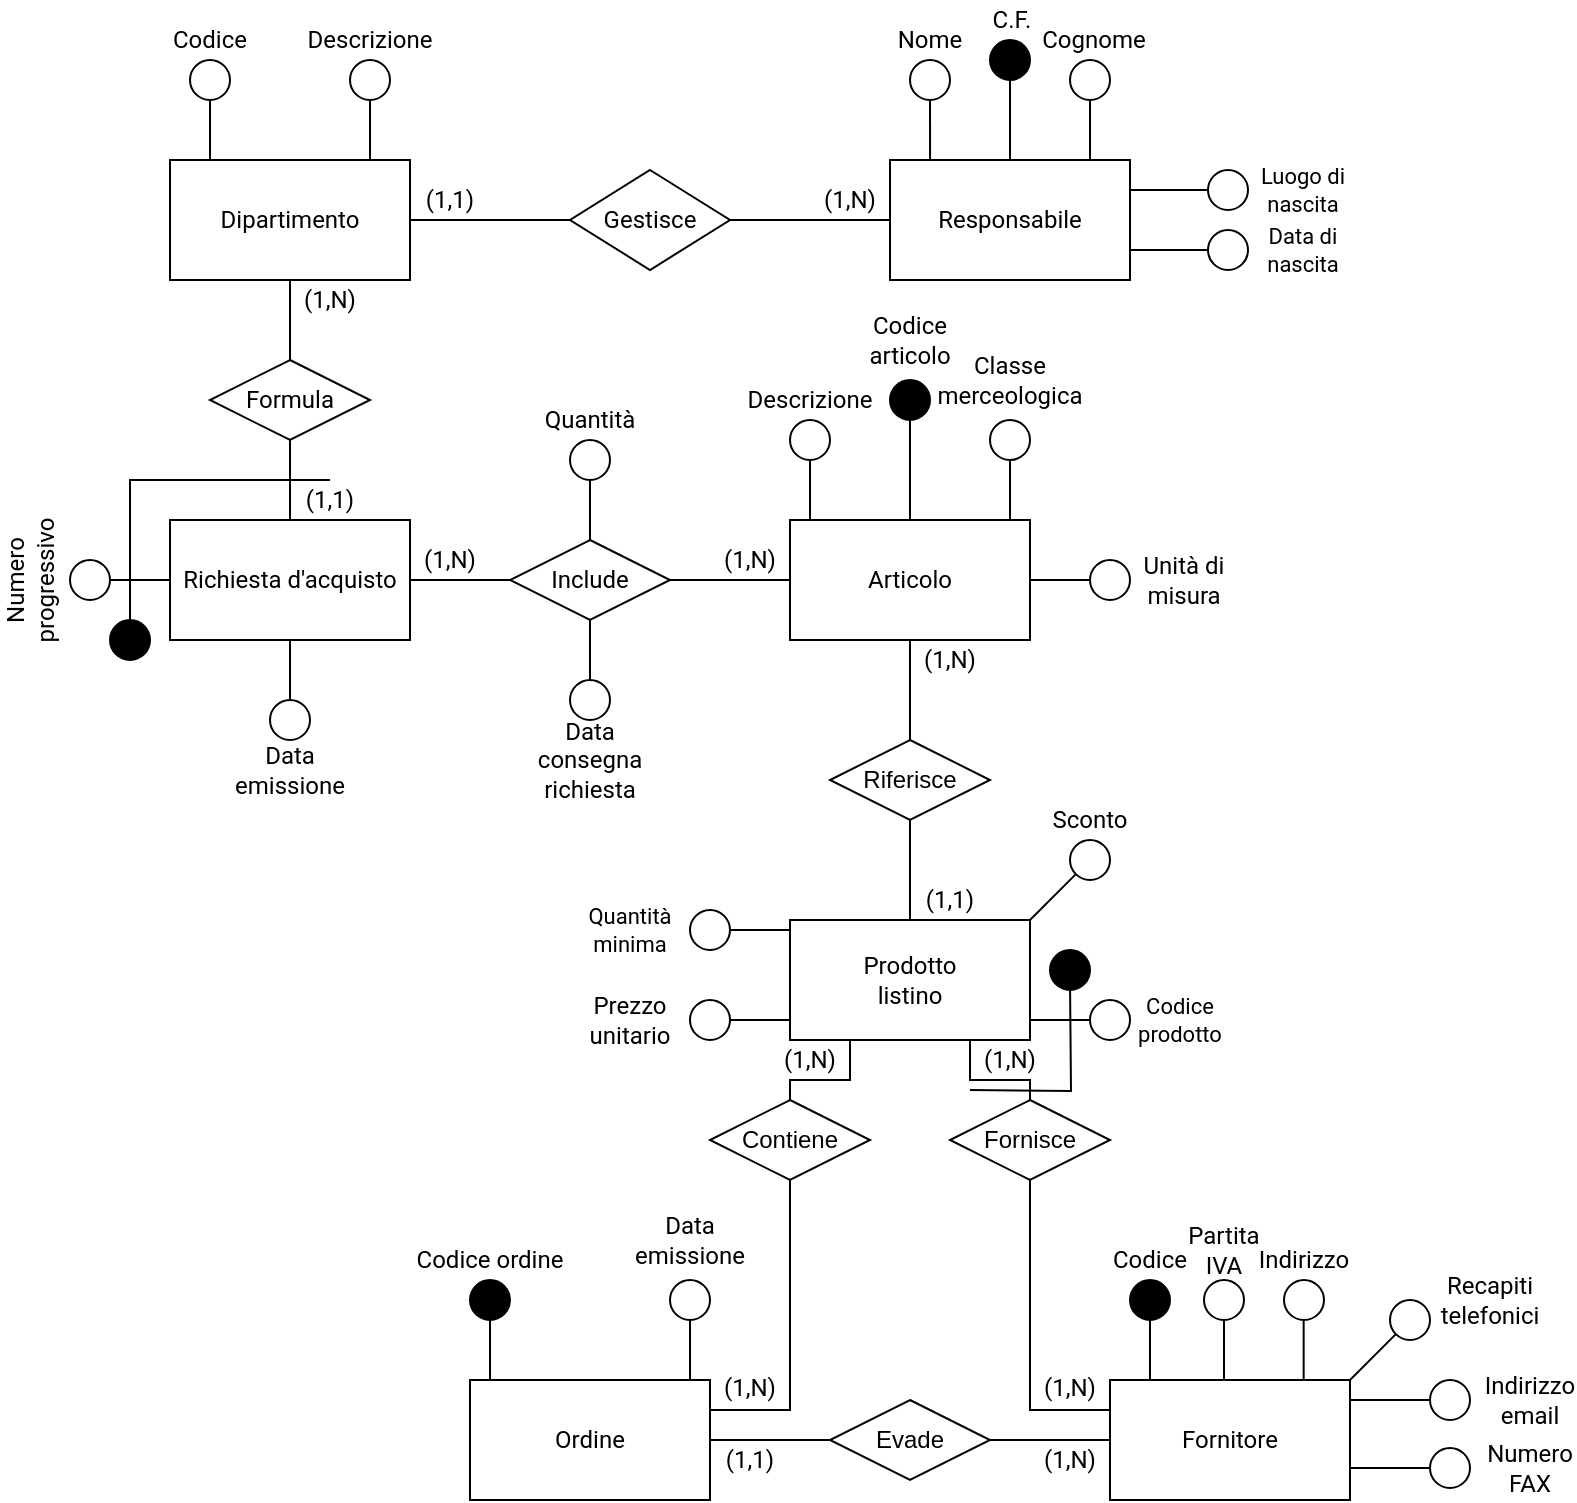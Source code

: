 <mxfile version="14.5.4" type="github">
  <diagram id="SgajTCS_TB5HfmCs7Fzj" name="Page-1">
    <mxGraphModel dx="1185" dy="688" grid="1" gridSize="10" guides="1" tooltips="1" connect="1" arrows="1" fold="1" page="1" pageScale="1" pageWidth="827" pageHeight="1169" math="0" shadow="0">
      <root>
        <mxCell id="0" />
        <mxCell id="1" parent="0" />
        <mxCell id="WNvgnv75Yjdc2z-mZm8R-49" value="" style="group;fontFamily=Roboto;fontSource=https%3A%2F%2Ffonts.googleapis.com%2Fcss%3Ffamily%3DRoboto;" parent="1" connectable="0" vertex="1">
          <mxGeometry x="240" y="620" width="120" height="140" as="geometry" />
        </mxCell>
        <mxCell id="WNvgnv75Yjdc2z-mZm8R-8" value="Ordine" style="rounded=0;whiteSpace=wrap;html=1;fontFamily=Roboto;fontSource=https%3A%2F%2Ffonts.googleapis.com%2Fcss%3Ffamily%3DRoboto;" parent="WNvgnv75Yjdc2z-mZm8R-49" vertex="1">
          <mxGeometry y="80" width="120" height="60" as="geometry" />
        </mxCell>
        <mxCell id="WNvgnv75Yjdc2z-mZm8R-26" value="" style="group;fontFamily=Roboto;fontSource=https%3A%2F%2Ffonts.googleapis.com%2Fcss%3Ffamily%3DRoboto;" parent="WNvgnv75Yjdc2z-mZm8R-49" connectable="0" vertex="1">
          <mxGeometry x="90" width="40" height="80" as="geometry" />
        </mxCell>
        <mxCell id="0HRdDKmyG6_fZgm3HTcE-7" value="" style="ellipse;whiteSpace=wrap;html=1;aspect=fixed;fontFamily=Roboto;fontSource=https%3A%2F%2Ffonts.googleapis.com%2Fcss%3Ffamily%3DRoboto;" parent="WNvgnv75Yjdc2z-mZm8R-26" vertex="1">
          <mxGeometry x="10" y="30" width="20" height="20" as="geometry" />
        </mxCell>
        <mxCell id="0HRdDKmyG6_fZgm3HTcE-8" value="" style="endArrow=none;html=1;entryX=0.5;entryY=1;entryDx=0;entryDy=0;fontFamily=Roboto;fontSource=https%3A%2F%2Ffonts.googleapis.com%2Fcss%3Ffamily%3DRoboto;" parent="WNvgnv75Yjdc2z-mZm8R-26" target="0HRdDKmyG6_fZgm3HTcE-7" edge="1">
          <mxGeometry y="10" width="50" height="50" as="geometry">
            <mxPoint x="20" y="80" as="sourcePoint" />
            <mxPoint x="440" y="10" as="targetPoint" />
          </mxGeometry>
        </mxCell>
        <mxCell id="0HRdDKmyG6_fZgm3HTcE-9" value="&lt;div&gt;Data emissione&lt;/div&gt;" style="text;html=1;strokeColor=none;fillColor=none;align=center;verticalAlign=middle;whiteSpace=wrap;rounded=0;fontFamily=Roboto;fontSource=https%3A%2F%2Ffonts.googleapis.com%2Fcss%3Ffamily%3DRoboto;" parent="WNvgnv75Yjdc2z-mZm8R-26" vertex="1">
          <mxGeometry width="40" height="20" as="geometry" />
        </mxCell>
        <mxCell id="WNvgnv75Yjdc2z-mZm8R-27" value="" style="group;fontFamily=Roboto;fontSource=https%3A%2F%2Ffonts.googleapis.com%2Fcss%3Ffamily%3DRoboto;" parent="WNvgnv75Yjdc2z-mZm8R-49" connectable="0" vertex="1">
          <mxGeometry x="-10" y="10" width="40" height="70" as="geometry" />
        </mxCell>
        <mxCell id="WNvgnv75Yjdc2z-mZm8R-28" value="" style="endArrow=none;html=1;fontFamily=Roboto;fontSource=https%3A%2F%2Ffonts.googleapis.com%2Fcss%3Ffamily%3DRoboto;" parent="WNvgnv75Yjdc2z-mZm8R-27" edge="1">
          <mxGeometry width="50" height="50" relative="1" as="geometry">
            <mxPoint x="20" y="70" as="sourcePoint" />
            <mxPoint x="20" y="40" as="targetPoint" />
          </mxGeometry>
        </mxCell>
        <mxCell id="WNvgnv75Yjdc2z-mZm8R-29" value="" style="ellipse;fontFamily=Roboto;fontSource=https%3A%2F%2Ffonts.googleapis.com%2Fcss%3Ffamily%3DRoboto;fillColor=#000000;" parent="WNvgnv75Yjdc2z-mZm8R-27" vertex="1">
          <mxGeometry x="10" y="20" width="20" height="20" as="geometry" />
        </mxCell>
        <mxCell id="WNvgnv75Yjdc2z-mZm8R-30" value="Codice ordine" style="text;html=1;strokeColor=none;fillColor=none;align=center;verticalAlign=middle;whiteSpace=wrap;rounded=0;fontFamily=Roboto;fontSource=https%3A%2F%2Ffonts.googleapis.com%2Fcss%3Ffamily%3DRoboto;" parent="WNvgnv75Yjdc2z-mZm8R-27" vertex="1">
          <mxGeometry x="-20" width="80" height="20" as="geometry" />
        </mxCell>
        <mxCell id="rO08BDKu-81Ofjsckch7-46" value="" style="group;fontFamily=Roboto;fontSource=https%3A%2F%2Ffonts.googleapis.com%2Fcss%3Ffamily%3DRoboto;" parent="1" connectable="0" vertex="1">
          <mxGeometry x="560" y="630" width="230" height="130" as="geometry" />
        </mxCell>
        <mxCell id="WNvgnv75Yjdc2z-mZm8R-7" value="&lt;div&gt;Fornitore&lt;/div&gt;" style="rounded=0;whiteSpace=wrap;html=1;fontFamily=Roboto;fontSource=https%3A%2F%2Ffonts.googleapis.com%2Fcss%3Ffamily%3DRoboto;" parent="rO08BDKu-81Ofjsckch7-46" vertex="1">
          <mxGeometry y="70" width="120" height="60" as="geometry" />
        </mxCell>
        <mxCell id="rO08BDKu-81Ofjsckch7-3" value="" style="group;fontFamily=Roboto;fontSource=https%3A%2F%2Ffonts.googleapis.com%2Fcss%3Ffamily%3DRoboto;" parent="rO08BDKu-81Ofjsckch7-46" connectable="0" vertex="1">
          <mxGeometry width="40" height="70" as="geometry" />
        </mxCell>
        <mxCell id="rO08BDKu-81Ofjsckch7-4" value="" style="endArrow=none;html=1;fontFamily=Roboto;fontSource=https%3A%2F%2Ffonts.googleapis.com%2Fcss%3Ffamily%3DRoboto;" parent="rO08BDKu-81Ofjsckch7-3" edge="1">
          <mxGeometry width="50" height="50" relative="1" as="geometry">
            <mxPoint x="20" y="70" as="sourcePoint" />
            <mxPoint x="20" y="40" as="targetPoint" />
          </mxGeometry>
        </mxCell>
        <mxCell id="rO08BDKu-81Ofjsckch7-5" value="" style="ellipse;fontFamily=Roboto;fontSource=https%3A%2F%2Ffonts.googleapis.com%2Fcss%3Ffamily%3DRoboto;fillColor=#000000;" parent="rO08BDKu-81Ofjsckch7-3" vertex="1">
          <mxGeometry x="10" y="20" width="20" height="20" as="geometry" />
        </mxCell>
        <mxCell id="rO08BDKu-81Ofjsckch7-6" value="Codice" style="text;html=1;strokeColor=none;fillColor=none;align=center;verticalAlign=middle;whiteSpace=wrap;rounded=0;fontFamily=Roboto;fontSource=https%3A%2F%2Ffonts.googleapis.com%2Fcss%3Ffamily%3DRoboto;" parent="rO08BDKu-81Ofjsckch7-3" vertex="1">
          <mxGeometry width="40" height="20" as="geometry" />
        </mxCell>
        <mxCell id="rO08BDKu-81Ofjsckch7-7" value="" style="group;fontFamily=Roboto;fontSource=https%3A%2F%2Ffonts.googleapis.com%2Fcss%3Ffamily%3DRoboto;" parent="rO08BDKu-81Ofjsckch7-46" connectable="0" vertex="1">
          <mxGeometry x="37" width="40" height="70" as="geometry" />
        </mxCell>
        <mxCell id="rO08BDKu-81Ofjsckch7-10" value="Partita IVA" style="text;html=1;strokeColor=none;fillColor=none;align=center;verticalAlign=middle;whiteSpace=wrap;rounded=0;fontFamily=Roboto;fontSource=https%3A%2F%2Ffonts.googleapis.com%2Fcss%3Ffamily%3DRoboto;" parent="rO08BDKu-81Ofjsckch7-7" vertex="1">
          <mxGeometry y="-10" width="40" height="30" as="geometry" />
        </mxCell>
        <mxCell id="rO08BDKu-81Ofjsckch7-15" value="" style="ellipse;whiteSpace=wrap;html=1;aspect=fixed;fontFamily=Roboto;fontSource=https%3A%2F%2Ffonts.googleapis.com%2Fcss%3Ffamily%3DRoboto;" parent="rO08BDKu-81Ofjsckch7-7" vertex="1">
          <mxGeometry x="10" y="20" width="20" height="20" as="geometry" />
        </mxCell>
        <mxCell id="rO08BDKu-81Ofjsckch7-12" value="" style="endArrow=none;html=1;fontFamily=Roboto;fontSource=https%3A%2F%2Ffonts.googleapis.com%2Fcss%3Ffamily%3DRoboto;" parent="rO08BDKu-81Ofjsckch7-46" edge="1">
          <mxGeometry width="50" height="50" relative="1" as="geometry">
            <mxPoint x="96.83" y="70" as="sourcePoint" />
            <mxPoint x="96.83" y="40" as="targetPoint" />
          </mxGeometry>
        </mxCell>
        <mxCell id="rO08BDKu-81Ofjsckch7-13" value="" style="ellipse;whiteSpace=wrap;html=1;aspect=fixed;fontFamily=Roboto;fontSource=https%3A%2F%2Ffonts.googleapis.com%2Fcss%3Ffamily%3DRoboto;" parent="rO08BDKu-81Ofjsckch7-46" vertex="1">
          <mxGeometry x="87" y="20" width="20" height="20" as="geometry" />
        </mxCell>
        <mxCell id="rO08BDKu-81Ofjsckch7-14" value="Indirizzo" style="text;html=1;strokeColor=none;fillColor=none;align=center;verticalAlign=middle;whiteSpace=wrap;rounded=0;fontFamily=Roboto;fontSource=https%3A%2F%2Ffonts.googleapis.com%2Fcss%3Ffamily%3DRoboto;" parent="rO08BDKu-81Ofjsckch7-46" vertex="1">
          <mxGeometry x="77" width="40" height="20" as="geometry" />
        </mxCell>
        <mxCell id="rO08BDKu-81Ofjsckch7-22" value="" style="endArrow=none;html=1;entryX=0;entryY=1;entryDx=0;entryDy=0;fontFamily=Roboto;fontSource=https%3A%2F%2Ffonts.googleapis.com%2Fcss%3Ffamily%3DRoboto;" parent="rO08BDKu-81Ofjsckch7-46" target="rO08BDKu-81Ofjsckch7-23" edge="1">
          <mxGeometry width="50" height="50" relative="1" as="geometry">
            <mxPoint x="120" y="70" as="sourcePoint" />
            <mxPoint x="140" y="60" as="targetPoint" />
          </mxGeometry>
        </mxCell>
        <mxCell id="rO08BDKu-81Ofjsckch7-23" value="" style="ellipse;whiteSpace=wrap;html=1;aspect=fixed;fontFamily=Roboto;fontSource=https%3A%2F%2Ffonts.googleapis.com%2Fcss%3Ffamily%3DRoboto;" parent="rO08BDKu-81Ofjsckch7-46" vertex="1">
          <mxGeometry x="140" y="30" width="20" height="20" as="geometry" />
        </mxCell>
        <mxCell id="rO08BDKu-81Ofjsckch7-24" value="Recapiti telefonici" style="text;html=1;strokeColor=none;fillColor=none;align=center;verticalAlign=middle;whiteSpace=wrap;rounded=0;fontFamily=Roboto;fontSource=https%3A%2F%2Ffonts.googleapis.com%2Fcss%3Ffamily%3DRoboto;" parent="rO08BDKu-81Ofjsckch7-46" vertex="1">
          <mxGeometry x="170" y="20" width="40" height="20" as="geometry" />
        </mxCell>
        <mxCell id="rO08BDKu-81Ofjsckch7-27" value="" style="endArrow=none;html=1;exitX=0.475;exitY=0;exitDx=0;exitDy=0;entryX=0.5;entryY=1;entryDx=0;entryDy=0;exitPerimeter=0;fontFamily=Roboto;fontSource=https%3A%2F%2Ffonts.googleapis.com%2Fcss%3Ffamily%3DRoboto;" parent="rO08BDKu-81Ofjsckch7-46" source="WNvgnv75Yjdc2z-mZm8R-7" target="rO08BDKu-81Ofjsckch7-15" edge="1">
          <mxGeometry width="50" height="50" relative="1" as="geometry">
            <mxPoint x="30" y="60" as="sourcePoint" />
            <mxPoint x="80" y="10" as="targetPoint" />
          </mxGeometry>
        </mxCell>
        <mxCell id="rO08BDKu-81Ofjsckch7-30" value="Indirizzo email" style="text;html=1;strokeColor=none;fillColor=none;align=center;verticalAlign=middle;whiteSpace=wrap;rounded=0;fontFamily=Roboto;fontSource=https%3A%2F%2Ffonts.googleapis.com%2Fcss%3Ffamily%3DRoboto;" parent="rO08BDKu-81Ofjsckch7-46" vertex="1">
          <mxGeometry x="190" y="70" width="40" height="20" as="geometry" />
        </mxCell>
        <mxCell id="rO08BDKu-81Ofjsckch7-32" value="Numero FAX" style="text;html=1;strokeColor=none;fillColor=none;align=center;verticalAlign=middle;whiteSpace=wrap;rounded=0;fontFamily=Roboto;fontSource=https%3A%2F%2Ffonts.googleapis.com%2Fcss%3Ffamily%3DRoboto;" parent="rO08BDKu-81Ofjsckch7-46" vertex="1">
          <mxGeometry x="190" y="104" width="40" height="20" as="geometry" />
        </mxCell>
        <mxCell id="rO08BDKu-81Ofjsckch7-38" value="" style="ellipse;whiteSpace=wrap;html=1;aspect=fixed;fontFamily=Roboto;fontSource=https%3A%2F%2Ffonts.googleapis.com%2Fcss%3Ffamily%3DRoboto;" parent="rO08BDKu-81Ofjsckch7-46" vertex="1">
          <mxGeometry x="160" y="104" width="20" height="20" as="geometry" />
        </mxCell>
        <mxCell id="rO08BDKu-81Ofjsckch7-43" value="" style="ellipse;whiteSpace=wrap;html=1;aspect=fixed;fontFamily=Roboto;fontSource=https%3A%2F%2Ffonts.googleapis.com%2Fcss%3Ffamily%3DRoboto;" parent="rO08BDKu-81Ofjsckch7-46" vertex="1">
          <mxGeometry x="160" y="70" width="20" height="20" as="geometry" />
        </mxCell>
        <mxCell id="rO08BDKu-81Ofjsckch7-44" value="" style="endArrow=none;html=1;entryX=0;entryY=0.5;entryDx=0;entryDy=0;fontFamily=Roboto;fontSource=https%3A%2F%2Ffonts.googleapis.com%2Fcss%3Ffamily%3DRoboto;" parent="rO08BDKu-81Ofjsckch7-46" target="rO08BDKu-81Ofjsckch7-43" edge="1">
          <mxGeometry width="50" height="50" relative="1" as="geometry">
            <mxPoint x="120" y="80" as="sourcePoint" />
            <mxPoint x="130" y="130" as="targetPoint" />
          </mxGeometry>
        </mxCell>
        <mxCell id="rO08BDKu-81Ofjsckch7-45" value="" style="endArrow=none;html=1;entryX=0;entryY=0.5;entryDx=0;entryDy=0;fontFamily=Roboto;fontSource=https%3A%2F%2Ffonts.googleapis.com%2Fcss%3Ffamily%3DRoboto;" parent="rO08BDKu-81Ofjsckch7-46" target="rO08BDKu-81Ofjsckch7-38" edge="1">
          <mxGeometry width="50" height="50" relative="1" as="geometry">
            <mxPoint x="120" y="114" as="sourcePoint" />
            <mxPoint x="120" y="80" as="targetPoint" />
          </mxGeometry>
        </mxCell>
        <mxCell id="WNvgnv75Yjdc2z-mZm8R-60" value="" style="group;fontFamily=Roboto;fontSource=https%3A%2F%2Ffonts.googleapis.com%2Fcss%3Ffamily%3DRoboto;" parent="1" connectable="0" vertex="1">
          <mxGeometry x="90" y="20" width="120" height="130" as="geometry" />
        </mxCell>
        <mxCell id="WNvgnv75Yjdc2z-mZm8R-1" value="&lt;div&gt;Dipartimento&lt;/div&gt;" style="rounded=0;whiteSpace=wrap;html=1;fontFamily=Roboto;fontSource=https%3A%2F%2Ffonts.googleapis.com%2Fcss%3Ffamily%3DRoboto;" parent="WNvgnv75Yjdc2z-mZm8R-60" vertex="1">
          <mxGeometry y="70" width="120" height="60" as="geometry" />
        </mxCell>
        <mxCell id="WNvgnv75Yjdc2z-mZm8R-15" value="" style="group;fontFamily=Roboto;fontSource=https%3A%2F%2Ffonts.googleapis.com%2Fcss%3Ffamily%3DRoboto;" parent="WNvgnv75Yjdc2z-mZm8R-60" connectable="0" vertex="1">
          <mxGeometry width="40" height="70" as="geometry" />
        </mxCell>
        <mxCell id="WNvgnv75Yjdc2z-mZm8R-10" value="" style="endArrow=none;html=1;fontFamily=Roboto;fontSource=https%3A%2F%2Ffonts.googleapis.com%2Fcss%3Ffamily%3DRoboto;" parent="WNvgnv75Yjdc2z-mZm8R-15" edge="1">
          <mxGeometry width="50" height="50" relative="1" as="geometry">
            <mxPoint x="20" y="70" as="sourcePoint" />
            <mxPoint x="20" y="40" as="targetPoint" />
          </mxGeometry>
        </mxCell>
        <mxCell id="WNvgnv75Yjdc2z-mZm8R-12" value="" style="ellipse;fontFamily=Roboto;fontSource=https%3A%2F%2Ffonts.googleapis.com%2Fcss%3Ffamily%3DRoboto;" parent="WNvgnv75Yjdc2z-mZm8R-15" vertex="1">
          <mxGeometry x="10" y="20" width="20" height="20" as="geometry" />
        </mxCell>
        <mxCell id="WNvgnv75Yjdc2z-mZm8R-13" value="Codice" style="text;html=1;strokeColor=none;fillColor=none;align=center;verticalAlign=middle;whiteSpace=wrap;rounded=0;fontFamily=Roboto;fontSource=https%3A%2F%2Ffonts.googleapis.com%2Fcss%3Ffamily%3DRoboto;" parent="WNvgnv75Yjdc2z-mZm8R-15" vertex="1">
          <mxGeometry width="40" height="20" as="geometry" />
        </mxCell>
        <mxCell id="WNvgnv75Yjdc2z-mZm8R-20" value="" style="group;fontFamily=Roboto;fontSource=https%3A%2F%2Ffonts.googleapis.com%2Fcss%3Ffamily%3DRoboto;" parent="WNvgnv75Yjdc2z-mZm8R-60" connectable="0" vertex="1">
          <mxGeometry x="80" width="40" height="70" as="geometry" />
        </mxCell>
        <mxCell id="WNvgnv75Yjdc2z-mZm8R-17" value="" style="ellipse;whiteSpace=wrap;html=1;aspect=fixed;fontFamily=Roboto;fontSource=https%3A%2F%2Ffonts.googleapis.com%2Fcss%3Ffamily%3DRoboto;" parent="WNvgnv75Yjdc2z-mZm8R-20" vertex="1">
          <mxGeometry x="10" y="20" width="20" height="20" as="geometry" />
        </mxCell>
        <mxCell id="WNvgnv75Yjdc2z-mZm8R-18" value="" style="endArrow=none;html=1;entryX=0.5;entryY=1;entryDx=0;entryDy=0;fontFamily=Roboto;fontSource=https%3A%2F%2Ffonts.googleapis.com%2Fcss%3Ffamily%3DRoboto;" parent="WNvgnv75Yjdc2z-mZm8R-20" target="WNvgnv75Yjdc2z-mZm8R-17" edge="1">
          <mxGeometry width="50" height="50" relative="1" as="geometry">
            <mxPoint x="20" y="70" as="sourcePoint" />
            <mxPoint x="440" as="targetPoint" />
          </mxGeometry>
        </mxCell>
        <mxCell id="WNvgnv75Yjdc2z-mZm8R-19" value="Descrizione" style="text;html=1;strokeColor=none;fillColor=none;align=center;verticalAlign=middle;whiteSpace=wrap;rounded=0;fontFamily=Roboto;fontSource=https%3A%2F%2Ffonts.googleapis.com%2Fcss%3Ffamily%3DRoboto;" parent="WNvgnv75Yjdc2z-mZm8R-20" vertex="1">
          <mxGeometry width="40" height="20" as="geometry" />
        </mxCell>
        <mxCell id="tpPD9y9O5CYVwDH-KBWt-45" value="Gestisce" style="shape=rhombus;perimeter=rhombusPerimeter;whiteSpace=wrap;html=1;align=center;fontFamily=Roboto;fontSource=https%3A%2F%2Ffonts.googleapis.com%2Fcss%3Ffamily%3DRoboto;" parent="1" vertex="1">
          <mxGeometry x="290" y="95" width="80" height="50" as="geometry" />
        </mxCell>
        <mxCell id="tpPD9y9O5CYVwDH-KBWt-48" value="" style="endArrow=none;html=1;exitX=1;exitY=0.5;exitDx=0;exitDy=0;entryX=0;entryY=0.5;entryDx=0;entryDy=0;fontFamily=Roboto;fontSource=https%3A%2F%2Ffonts.googleapis.com%2Fcss%3Ffamily%3DRoboto;" parent="1" source="WNvgnv75Yjdc2z-mZm8R-1" target="tpPD9y9O5CYVwDH-KBWt-45" edge="1">
          <mxGeometry width="50" height="50" relative="1" as="geometry">
            <mxPoint x="224" y="170.76" as="sourcePoint" />
            <mxPoint x="274" y="160.76" as="targetPoint" />
          </mxGeometry>
        </mxCell>
        <mxCell id="tpPD9y9O5CYVwDH-KBWt-52" value="(1,1)" style="text;html=1;strokeColor=none;fillColor=none;align=center;verticalAlign=middle;whiteSpace=wrap;rounded=0;fontFamily=Roboto;fontSource=https%3A%2F%2Ffonts.googleapis.com%2Fcss%3Ffamily%3DRoboto;" parent="1" vertex="1">
          <mxGeometry x="210" y="100" width="40" height="20" as="geometry" />
        </mxCell>
        <mxCell id="tpPD9y9O5CYVwDH-KBWt-53" value="(1,N)" style="text;html=1;strokeColor=none;fillColor=none;align=center;verticalAlign=middle;whiteSpace=wrap;rounded=0;fontFamily=Roboto;fontSource=https%3A%2F%2Ffonts.googleapis.com%2Fcss%3Ffamily%3DRoboto;" parent="1" vertex="1">
          <mxGeometry x="410" y="100" width="40" height="20" as="geometry" />
        </mxCell>
        <mxCell id="tpPD9y9O5CYVwDH-KBWt-60" value="Formula" style="shape=rhombus;perimeter=rhombusPerimeter;whiteSpace=wrap;html=1;align=center;fontFamily=Roboto;fontSource=https%3A%2F%2Ffonts.googleapis.com%2Fcss%3Ffamily%3DRoboto;" parent="1" vertex="1">
          <mxGeometry x="110" y="190" width="80" height="40" as="geometry" />
        </mxCell>
        <mxCell id="tpPD9y9O5CYVwDH-KBWt-62" value="" style="line;strokeWidth=1;rotatable=0;dashed=0;labelPosition=right;align=left;verticalAlign=middle;spacingTop=0;spacingLeft=6;points=[];portConstraint=eastwest;fontFamily=Roboto;fontSource=https%3A%2F%2Ffonts.googleapis.com%2Fcss%3Ffamily%3DRoboto;" parent="1" vertex="1">
          <mxGeometry x="114" y="203.5" width="140" as="geometry" />
        </mxCell>
        <mxCell id="tpPD9y9O5CYVwDH-KBWt-64" value="" style="endArrow=none;html=1;rounded=0;entryX=0.5;entryY=0;entryDx=0;entryDy=0;fontFamily=Roboto;fontSource=https%3A%2F%2Ffonts.googleapis.com%2Fcss%3Ffamily%3DRoboto;exitX=0.5;exitY=1;exitDx=0;exitDy=0;" parent="1" source="WNvgnv75Yjdc2z-mZm8R-1" target="tpPD9y9O5CYVwDH-KBWt-60" edge="1">
          <mxGeometry relative="1" as="geometry">
            <mxPoint x="164" y="166.5" as="sourcePoint" />
            <mxPoint x="214" y="273.5" as="targetPoint" />
          </mxGeometry>
        </mxCell>
        <mxCell id="80SjEbUUBAHeHSITV065-4" style="edgeStyle=orthogonalEdgeStyle;rounded=0;orthogonalLoop=1;jettySize=auto;html=1;exitX=0;exitY=0.5;exitDx=0;exitDy=0;entryX=1;entryY=0.5;entryDx=0;entryDy=0;endArrow=none;endFill=0;fontFamily=Roboto;fontSource=https%3A%2F%2Ffonts.googleapis.com%2Fcss%3Ffamily%3DRoboto;" parent="1" source="tpPD9y9O5CYVwDH-KBWt-75" target="tpPD9y9O5CYVwDH-KBWt-45" edge="1">
          <mxGeometry relative="1" as="geometry" />
        </mxCell>
        <mxCell id="tpPD9y9O5CYVwDH-KBWt-75" value="Responsabile" style="rounded=0;whiteSpace=wrap;html=1;fontFamily=Roboto;fontSource=https%3A%2F%2Ffonts.googleapis.com%2Fcss%3Ffamily%3DRoboto;" parent="1" vertex="1">
          <mxGeometry x="450" y="90" width="120" height="60" as="geometry" />
        </mxCell>
        <mxCell id="tpPD9y9O5CYVwDH-KBWt-88" value="" style="ellipse;whiteSpace=wrap;html=1;aspect=fixed;rotation=90;fontFamily=Roboto;fontSource=https%3A%2F%2Ffonts.googleapis.com%2Fcss%3Ffamily%3DRoboto;" parent="1" vertex="1">
          <mxGeometry x="609" y="95" width="20" height="20" as="geometry" />
        </mxCell>
        <mxCell id="tpPD9y9O5CYVwDH-KBWt-89" value="" style="endArrow=none;html=1;entryX=0.5;entryY=1;entryDx=0;entryDy=0;exitX=1;exitY=0.25;exitDx=0;exitDy=0;fontFamily=Roboto;fontSource=https%3A%2F%2Ffonts.googleapis.com%2Fcss%3Ffamily%3DRoboto;" parent="1" source="tpPD9y9O5CYVwDH-KBWt-75" target="tpPD9y9O5CYVwDH-KBWt-88" edge="1">
          <mxGeometry x="244" y="-268.5" width="50" height="50" as="geometry">
            <mxPoint x="244" y="-248.5" as="sourcePoint" />
            <mxPoint x="299" y="186.5" as="targetPoint" />
          </mxGeometry>
        </mxCell>
        <mxCell id="tpPD9y9O5CYVwDH-KBWt-90" value="" style="ellipse;whiteSpace=wrap;html=1;aspect=fixed;rotation=90;fontFamily=Roboto;fontSource=https%3A%2F%2Ffonts.googleapis.com%2Fcss%3Ffamily%3DRoboto;" parent="1" vertex="1">
          <mxGeometry x="609" y="125" width="20" height="20" as="geometry" />
        </mxCell>
        <mxCell id="tpPD9y9O5CYVwDH-KBWt-91" value="" style="endArrow=none;html=1;entryX=0.5;entryY=1;entryDx=0;entryDy=0;exitX=1;exitY=0.75;exitDx=0;exitDy=0;fontFamily=Roboto;fontSource=https%3A%2F%2Ffonts.googleapis.com%2Fcss%3Ffamily%3DRoboto;" parent="1" source="tpPD9y9O5CYVwDH-KBWt-75" target="tpPD9y9O5CYVwDH-KBWt-90" edge="1">
          <mxGeometry x="242" y="-243.5" width="50" height="50" as="geometry">
            <mxPoint x="572" y="140" as="sourcePoint" />
            <mxPoint x="297" y="211.5" as="targetPoint" />
          </mxGeometry>
        </mxCell>
        <mxCell id="tpPD9y9O5CYVwDH-KBWt-92" value="&lt;div style=&quot;font-size: 11px&quot;&gt;&lt;font style=&quot;font-size: 11px&quot;&gt;Data di nascita&lt;/font&gt;&lt;/div&gt;" style="text;html=1;strokeColor=none;fillColor=none;align=center;verticalAlign=middle;whiteSpace=wrap;rounded=0;rotation=0;fontFamily=Roboto;fontSource=https%3A%2F%2Ffonts.googleapis.com%2Fcss%3Ffamily%3DRoboto;" parent="1" vertex="1">
          <mxGeometry x="629" y="125" width="55" height="20" as="geometry" />
        </mxCell>
        <mxCell id="tpPD9y9O5CYVwDH-KBWt-93" value="&lt;div style=&quot;font-size: 11px&quot;&gt;&lt;font style=&quot;font-size: 11px&quot;&gt;Luogo di nascita&lt;/font&gt;&lt;/div&gt;" style="text;html=1;strokeColor=none;fillColor=none;align=center;verticalAlign=middle;whiteSpace=wrap;rounded=0;rotation=0;fontFamily=Roboto;fontSource=https%3A%2F%2Ffonts.googleapis.com%2Fcss%3Ffamily%3DRoboto;" parent="1" vertex="1">
          <mxGeometry x="629" y="95" width="55" height="20" as="geometry" />
        </mxCell>
        <mxCell id="tpPD9y9O5CYVwDH-KBWt-95" value="" style="endArrow=none;html=1;rounded=0;entryX=0.5;entryY=0;entryDx=0;entryDy=0;exitX=0.5;exitY=1;exitDx=0;exitDy=0;fontFamily=Roboto;fontSource=https%3A%2F%2Ffonts.googleapis.com%2Fcss%3Ffamily%3DRoboto;" parent="1" source="tpPD9y9O5CYVwDH-KBWt-60" target="WNvgnv75Yjdc2z-mZm8R-5" edge="1">
          <mxGeometry relative="1" as="geometry">
            <mxPoint x="184" y="383.5" as="sourcePoint" />
            <mxPoint x="324" y="343.5" as="targetPoint" />
          </mxGeometry>
        </mxCell>
        <mxCell id="tpPD9y9O5CYVwDH-KBWt-96" value="(1,N)" style="text;html=1;strokeColor=none;fillColor=none;align=center;verticalAlign=middle;whiteSpace=wrap;rounded=0;fontFamily=Roboto;fontSource=https%3A%2F%2Ffonts.googleapis.com%2Fcss%3Ffamily%3DRoboto;" parent="1" vertex="1">
          <mxGeometry x="150" y="150" width="40" height="20" as="geometry" />
        </mxCell>
        <mxCell id="tpPD9y9O5CYVwDH-KBWt-98" value="(1,1)" style="text;html=1;strokeColor=none;fillColor=none;align=center;verticalAlign=middle;whiteSpace=wrap;rounded=0;rotation=0;fontFamily=Roboto;fontSource=https%3A%2F%2Ffonts.googleapis.com%2Fcss%3Ffamily%3DRoboto;" parent="1" vertex="1">
          <mxGeometry x="150" y="250" width="40" height="20" as="geometry" />
        </mxCell>
        <mxCell id="tpPD9y9O5CYVwDH-KBWt-77" value="" style="ellipse;whiteSpace=wrap;html=1;aspect=fixed;fontFamily=Roboto;fontSource=https%3A%2F%2Ffonts.googleapis.com%2Fcss%3Ffamily%3DRoboto;" parent="1" vertex="1">
          <mxGeometry x="540" y="40" width="20" height="20" as="geometry" />
        </mxCell>
        <mxCell id="tpPD9y9O5CYVwDH-KBWt-78" value="" style="endArrow=none;html=1;entryX=0.5;entryY=1;entryDx=0;entryDy=0;fontFamily=Roboto;fontSource=https%3A%2F%2Ffonts.googleapis.com%2Fcss%3Ffamily%3DRoboto;" parent="1" target="tpPD9y9O5CYVwDH-KBWt-77" edge="1">
          <mxGeometry x="542" y="20" width="50" height="50" as="geometry">
            <mxPoint x="550" y="90" as="sourcePoint" />
            <mxPoint x="982" y="20" as="targetPoint" />
          </mxGeometry>
        </mxCell>
        <mxCell id="tpPD9y9O5CYVwDH-KBWt-79" value="&lt;font style=&quot;font-size: 12px;&quot;&gt;Cognome&lt;/font&gt;" style="text;html=1;strokeColor=none;fillColor=none;align=center;verticalAlign=middle;whiteSpace=wrap;rounded=0;fontFamily=Roboto;fontSource=https%3A%2F%2Ffonts.googleapis.com%2Fcss%3Ffamily%3DRoboto;fontSize=12;" parent="1" vertex="1">
          <mxGeometry x="531.5" y="20" width="40" height="20" as="geometry" />
        </mxCell>
        <mxCell id="tpPD9y9O5CYVwDH-KBWt-81" value="" style="endArrow=none;html=1;exitX=0.5;exitY=0;exitDx=0;exitDy=0;entryX=0.5;entryY=1;entryDx=0;entryDy=0;fontFamily=Roboto;fontSource=https%3A%2F%2Ffonts.googleapis.com%2Fcss%3Ffamily%3DRoboto;" parent="1" source="tpPD9y9O5CYVwDH-KBWt-75" target="tpPD9y9O5CYVwDH-KBWt-82" edge="1">
          <mxGeometry x="490" y="10" width="50" height="50" as="geometry">
            <mxPoint x="510" y="80" as="sourcePoint" />
            <mxPoint x="510" y="50" as="targetPoint" />
          </mxGeometry>
        </mxCell>
        <mxCell id="tpPD9y9O5CYVwDH-KBWt-82" value="" style="ellipse;fontFamily=Roboto;fontSource=https%3A%2F%2Ffonts.googleapis.com%2Fcss%3Ffamily%3DRoboto;fillColor=#000000;" parent="1" vertex="1">
          <mxGeometry x="500" y="30" width="20" height="20" as="geometry" />
        </mxCell>
        <mxCell id="tpPD9y9O5CYVwDH-KBWt-83" value="C.F." style="text;html=1;strokeColor=none;fillColor=none;align=center;verticalAlign=middle;whiteSpace=wrap;rounded=0;fontFamily=Roboto;fontSource=https%3A%2F%2Ffonts.googleapis.com%2Fcss%3Ffamily%3DRoboto;" parent="1" vertex="1">
          <mxGeometry x="491" y="10" width="40" height="20" as="geometry" />
        </mxCell>
        <mxCell id="tpPD9y9O5CYVwDH-KBWt-85" value="" style="ellipse;whiteSpace=wrap;html=1;aspect=fixed;fontFamily=Roboto;fontSource=https%3A%2F%2Ffonts.googleapis.com%2Fcss%3Ffamily%3DRoboto;" parent="1" vertex="1">
          <mxGeometry x="460" y="40" width="20" height="20" as="geometry" />
        </mxCell>
        <mxCell id="tpPD9y9O5CYVwDH-KBWt-86" value="" style="endArrow=none;html=1;entryX=0.5;entryY=1;entryDx=0;entryDy=0;fontFamily=Roboto;fontSource=https%3A%2F%2Ffonts.googleapis.com%2Fcss%3Ffamily%3DRoboto;exitX=0.167;exitY=0;exitDx=0;exitDy=0;exitPerimeter=0;" parent="1" source="tpPD9y9O5CYVwDH-KBWt-75" target="tpPD9y9O5CYVwDH-KBWt-85" edge="1">
          <mxGeometry x="380" y="15" width="50" height="50" as="geometry">
            <mxPoint x="470" y="80" as="sourcePoint" />
            <mxPoint x="820" y="15" as="targetPoint" />
          </mxGeometry>
        </mxCell>
        <mxCell id="tpPD9y9O5CYVwDH-KBWt-87" value="Nome" style="text;html=1;strokeColor=none;fillColor=none;align=center;verticalAlign=middle;whiteSpace=wrap;rounded=0;fontFamily=Roboto;fontSource=https%3A%2F%2Ffonts.googleapis.com%2Fcss%3Ffamily%3DRoboto;fontSize=12;" parent="1" vertex="1">
          <mxGeometry x="450" y="20" width="40" height="20" as="geometry" />
        </mxCell>
        <mxCell id="80SjEbUUBAHeHSITV065-102" style="edgeStyle=none;rounded=0;sketch=0;orthogonalLoop=1;jettySize=auto;html=1;exitX=1;exitY=0.5;exitDx=0;exitDy=0;entryX=0;entryY=0.5;entryDx=0;entryDy=0;endArrow=none;endFill=0;fontSize=10;" parent="1" source="WNvgnv75Yjdc2z-mZm8R-5" target="80SjEbUUBAHeHSITV065-35" edge="1">
          <mxGeometry relative="1" as="geometry" />
        </mxCell>
        <mxCell id="WNvgnv75Yjdc2z-mZm8R-5" value="Richiesta d&#39;acquisto" style="rounded=0;whiteSpace=wrap;html=1;fontFamily=Roboto;fontSource=https%3A%2F%2Ffonts.googleapis.com%2Fcss%3Ffamily%3DRoboto;" parent="1" vertex="1">
          <mxGeometry x="90" y="270" width="120" height="60" as="geometry" />
        </mxCell>
        <mxCell id="WNvgnv75Yjdc2z-mZm8R-37" value="" style="group;fontFamily=Roboto;fontSource=https%3A%2F%2Ffonts.googleapis.com%2Fcss%3Ffamily%3DRoboto;rotation=-180;" parent="1" connectable="0" vertex="1">
          <mxGeometry x="130" y="330" width="40" height="80" as="geometry" />
        </mxCell>
        <mxCell id="WNvgnv75Yjdc2z-mZm8R-38" value="" style="ellipse;whiteSpace=wrap;html=1;aspect=fixed;fontFamily=Roboto;fontSource=https%3A%2F%2Ffonts.googleapis.com%2Fcss%3Ffamily%3DRoboto;rotation=-180;" parent="WNvgnv75Yjdc2z-mZm8R-37" vertex="1">
          <mxGeometry x="10" y="30" width="20" height="20" as="geometry" />
        </mxCell>
        <mxCell id="WNvgnv75Yjdc2z-mZm8R-39" value="" style="endArrow=none;html=1;entryX=0.5;entryY=1;entryDx=0;entryDy=0;fontFamily=Roboto;fontSource=https%3A%2F%2Ffonts.googleapis.com%2Fcss%3Ffamily%3DRoboto;" parent="WNvgnv75Yjdc2z-mZm8R-37" target="WNvgnv75Yjdc2z-mZm8R-38" edge="1">
          <mxGeometry x="-10" y="20" width="50" height="50" as="geometry">
            <mxPoint x="20" as="sourcePoint" />
            <mxPoint x="-400" y="70" as="targetPoint" />
          </mxGeometry>
        </mxCell>
        <mxCell id="WNvgnv75Yjdc2z-mZm8R-40" value="&lt;div&gt;Data emissione&lt;/div&gt;" style="text;html=1;strokeColor=none;fillColor=none;align=center;verticalAlign=middle;whiteSpace=wrap;rounded=0;fontFamily=Roboto;fontSource=https%3A%2F%2Ffonts.googleapis.com%2Fcss%3Ffamily%3DRoboto;rotation=0;" parent="WNvgnv75Yjdc2z-mZm8R-37" vertex="1">
          <mxGeometry y="55" width="40" height="20" as="geometry" />
        </mxCell>
        <mxCell id="80SjEbUUBAHeHSITV065-6" value="Articolo" style="rounded=0;whiteSpace=wrap;html=1;fontFamily=Roboto;fontSource=https%3A%2F%2Ffonts.googleapis.com%2Fcss%3Ffamily%3DRoboto;" parent="1" vertex="1">
          <mxGeometry x="400" y="270" width="120" height="60" as="geometry" />
        </mxCell>
        <mxCell id="6r14AjQfkaW0ZxjViM8w-14" style="edgeStyle=orthogonalEdgeStyle;rounded=0;orthogonalLoop=1;jettySize=auto;html=1;exitX=0.25;exitY=1;exitDx=0;exitDy=0;endArrow=none;endFill=0;" parent="1" source="80SjEbUUBAHeHSITV065-8" target="80SjEbUUBAHeHSITV065-44" edge="1">
          <mxGeometry relative="1" as="geometry" />
        </mxCell>
        <mxCell id="6r14AjQfkaW0ZxjViM8w-15" style="edgeStyle=orthogonalEdgeStyle;rounded=0;orthogonalLoop=1;jettySize=auto;html=1;exitX=0.75;exitY=1;exitDx=0;exitDy=0;entryX=0.5;entryY=0;entryDx=0;entryDy=0;endArrow=none;endFill=0;" parent="1" source="80SjEbUUBAHeHSITV065-8" target="80SjEbUUBAHeHSITV065-40" edge="1">
          <mxGeometry relative="1" as="geometry" />
        </mxCell>
        <mxCell id="80SjEbUUBAHeHSITV065-8" value="&lt;div&gt;Prodotto&lt;/div&gt;&lt;div&gt;listino&lt;br&gt;&lt;/div&gt;" style="rounded=0;whiteSpace=wrap;html=1;fontFamily=Roboto;fontSource=https%3A%2F%2Ffonts.googleapis.com%2Fcss%3Ffamily%3DRoboto;" parent="1" vertex="1">
          <mxGeometry x="400" y="470" width="120" height="60" as="geometry" />
        </mxCell>
        <mxCell id="WNvgnv75Yjdc2z-mZm8R-56" value="" style="endArrow=none;html=1;fontFamily=Roboto;fontSource=https%3A%2F%2Ffonts.googleapis.com%2Fcss%3Ffamily%3DRoboto;exitX=0.5;exitY=0;exitDx=0;exitDy=0;entryX=0.5;entryY=0;entryDx=0;entryDy=0;" parent="1" source="80SjEbUUBAHeHSITV065-6" target="WNvgnv75Yjdc2z-mZm8R-57" edge="1">
          <mxGeometry x="318" y="175" width="50" height="50" as="geometry">
            <mxPoint x="460" y="170" as="sourcePoint" />
            <mxPoint x="460" y="190" as="targetPoint" />
          </mxGeometry>
        </mxCell>
        <mxCell id="WNvgnv75Yjdc2z-mZm8R-57" value="" style="ellipse;fontFamily=Roboto;fontSource=https%3A%2F%2Ffonts.googleapis.com%2Fcss%3Ffamily%3DRoboto;fillColor=#000000;" parent="1" vertex="1">
          <mxGeometry x="450" y="200" width="20" height="20" as="geometry" />
        </mxCell>
        <mxCell id="80SjEbUUBAHeHSITV065-18" value="&lt;div&gt;Codice&lt;/div&gt;&lt;div&gt;articolo&lt;/div&gt;" style="text;html=1;strokeColor=none;fillColor=none;align=center;verticalAlign=middle;whiteSpace=wrap;rounded=0;rotation=0;fontFamily=Roboto;fontSource=https%3A%2F%2Ffonts.googleapis.com%2Fcss%3Ffamily%3DRoboto;" parent="1" vertex="1">
          <mxGeometry x="435" y="170" width="50" height="20" as="geometry" />
        </mxCell>
        <mxCell id="80SjEbUUBAHeHSITV065-103" style="edgeStyle=none;rounded=0;sketch=0;orthogonalLoop=1;jettySize=auto;html=1;exitX=1;exitY=0.5;exitDx=0;exitDy=0;entryX=0;entryY=0.5;entryDx=0;entryDy=0;endArrow=none;endFill=0;fontSize=10;" parent="1" source="80SjEbUUBAHeHSITV065-35" target="80SjEbUUBAHeHSITV065-6" edge="1">
          <mxGeometry relative="1" as="geometry" />
        </mxCell>
        <mxCell id="80SjEbUUBAHeHSITV065-35" value="&lt;font data-font-src=&quot;https://fonts.googleapis.com/css?family=Roboto&quot; face=&quot;Roboto&quot;&gt;Include&lt;/font&gt;" style="rhombus;whiteSpace=wrap;html=1;rounded=0;sketch=0;" parent="1" vertex="1">
          <mxGeometry x="260" y="280" width="80" height="40" as="geometry" />
        </mxCell>
        <mxCell id="6r14AjQfkaW0ZxjViM8w-17" style="edgeStyle=orthogonalEdgeStyle;rounded=0;orthogonalLoop=1;jettySize=auto;html=1;exitX=0.5;exitY=1;exitDx=0;exitDy=0;entryX=0;entryY=0.25;entryDx=0;entryDy=0;endArrow=none;endFill=0;" parent="1" source="80SjEbUUBAHeHSITV065-40" target="WNvgnv75Yjdc2z-mZm8R-7" edge="1">
          <mxGeometry relative="1" as="geometry" />
        </mxCell>
        <mxCell id="80SjEbUUBAHeHSITV065-40" value="Fornisce" style="rhombus;whiteSpace=wrap;html=1;rounded=0;sketch=0;" parent="1" vertex="1">
          <mxGeometry x="480" y="560" width="80" height="40" as="geometry" />
        </mxCell>
        <mxCell id="6r14AjQfkaW0ZxjViM8w-16" style="edgeStyle=orthogonalEdgeStyle;rounded=0;orthogonalLoop=1;jettySize=auto;html=1;exitX=0.5;exitY=1;exitDx=0;exitDy=0;entryX=1;entryY=0.25;entryDx=0;entryDy=0;endArrow=none;endFill=0;" parent="1" source="80SjEbUUBAHeHSITV065-44" target="WNvgnv75Yjdc2z-mZm8R-8" edge="1">
          <mxGeometry relative="1" as="geometry" />
        </mxCell>
        <mxCell id="80SjEbUUBAHeHSITV065-44" value="&lt;div&gt;Contiene&lt;/div&gt;" style="rhombus;whiteSpace=wrap;html=1;rounded=0;sketch=0;" parent="1" vertex="1">
          <mxGeometry x="360" y="560" width="80" height="40" as="geometry" />
        </mxCell>
        <mxCell id="80SjEbUUBAHeHSITV065-59" value="" style="group;fontFamily=Roboto;fontSource=https%3A%2F%2Ffonts.googleapis.com%2Fcss%3Ffamily%3DRoboto;" parent="1" connectable="0" vertex="1">
          <mxGeometry x="490" y="200" width="40" height="70" as="geometry" />
        </mxCell>
        <mxCell id="80SjEbUUBAHeHSITV065-60" value="" style="ellipse;whiteSpace=wrap;html=1;aspect=fixed;fontFamily=Roboto;fontSource=https%3A%2F%2Ffonts.googleapis.com%2Fcss%3Ffamily%3DRoboto;" parent="80SjEbUUBAHeHSITV065-59" vertex="1">
          <mxGeometry x="10" y="20" width="20" height="20" as="geometry" />
        </mxCell>
        <mxCell id="80SjEbUUBAHeHSITV065-61" value="" style="endArrow=none;html=1;entryX=0.5;entryY=1;entryDx=0;entryDy=0;fontFamily=Roboto;fontSource=https%3A%2F%2Ffonts.googleapis.com%2Fcss%3Ffamily%3DRoboto;" parent="80SjEbUUBAHeHSITV065-59" target="80SjEbUUBAHeHSITV065-60" edge="1">
          <mxGeometry width="50" height="50" relative="1" as="geometry">
            <mxPoint x="20" y="70" as="sourcePoint" />
            <mxPoint x="440" as="targetPoint" />
          </mxGeometry>
        </mxCell>
        <mxCell id="80SjEbUUBAHeHSITV065-71" value="" style="endArrow=none;html=1;fontFamily=Roboto;fontSource=https%3A%2F%2Ffonts.googleapis.com%2Fcss%3Ffamily%3DRoboto;exitX=0;exitY=0.5;exitDx=0;exitDy=0;entryX=0.5;entryY=1;entryDx=0;entryDy=0;" parent="1" source="WNvgnv75Yjdc2z-mZm8R-5" target="80SjEbUUBAHeHSITV065-72" edge="1">
          <mxGeometry width="50" height="50" relative="1" as="geometry">
            <mxPoint x="80" y="300" as="sourcePoint" />
            <mxPoint x="60" y="300" as="targetPoint" />
          </mxGeometry>
        </mxCell>
        <mxCell id="80SjEbUUBAHeHSITV065-72" value="" style="ellipse;fontFamily=Roboto;fontSource=https%3A%2F%2Ffonts.googleapis.com%2Fcss%3Ffamily%3DRoboto;rotation=-90;" parent="1" vertex="1">
          <mxGeometry x="40" y="290" width="20" height="20" as="geometry" />
        </mxCell>
        <mxCell id="80SjEbUUBAHeHSITV065-73" value="&lt;div&gt;Numero&lt;/div&gt;&lt;div&gt;progressivo&lt;/div&gt;" style="text;html=1;strokeColor=none;fillColor=none;align=center;verticalAlign=middle;whiteSpace=wrap;rounded=0;fontFamily=Roboto;fontSource=https%3A%2F%2Ffonts.googleapis.com%2Fcss%3Ffamily%3DRoboto;rotation=-90;" parent="1" vertex="1">
          <mxGeometry y="290" width="40" height="20" as="geometry" />
        </mxCell>
        <mxCell id="80SjEbUUBAHeHSITV065-75" value="" style="endArrow=none;html=1;rounded=0;entryX=0.5;entryY=0;entryDx=0;entryDy=0;" parent="1" edge="1" target="tpPD9y9O5CYVwDH-KBWt-98">
          <mxGeometry width="50" height="50" relative="1" as="geometry">
            <mxPoint x="70" y="320" as="sourcePoint" />
            <mxPoint x="150" y="250" as="targetPoint" />
            <Array as="points">
              <mxPoint x="70" y="250" />
            </Array>
          </mxGeometry>
        </mxCell>
        <mxCell id="80SjEbUUBAHeHSITV065-76" value="" style="ellipse;fontFamily=Roboto;fontSource=https%3A%2F%2Ffonts.googleapis.com%2Fcss%3Ffamily%3DRoboto;fillColor=#000000;" parent="1" vertex="1">
          <mxGeometry x="60" y="320" width="20" height="20" as="geometry" />
        </mxCell>
        <mxCell id="80SjEbUUBAHeHSITV065-82" value="" style="group;fontFamily=Roboto;fontSource=https%3A%2F%2Ffonts.googleapis.com%2Fcss%3Ffamily%3DRoboto;" parent="1" connectable="0" vertex="1">
          <mxGeometry x="280" y="210" width="40" height="70" as="geometry" />
        </mxCell>
        <mxCell id="80SjEbUUBAHeHSITV065-83" value="" style="ellipse;whiteSpace=wrap;html=1;aspect=fixed;fontFamily=Roboto;fontSource=https%3A%2F%2Ffonts.googleapis.com%2Fcss%3Ffamily%3DRoboto;" parent="80SjEbUUBAHeHSITV065-82" vertex="1">
          <mxGeometry x="10" y="20" width="20" height="20" as="geometry" />
        </mxCell>
        <mxCell id="80SjEbUUBAHeHSITV065-84" value="" style="endArrow=none;html=1;entryX=0.5;entryY=1;entryDx=0;entryDy=0;fontFamily=Roboto;fontSource=https%3A%2F%2Ffonts.googleapis.com%2Fcss%3Ffamily%3DRoboto;" parent="80SjEbUUBAHeHSITV065-82" target="80SjEbUUBAHeHSITV065-83" edge="1">
          <mxGeometry width="50" height="50" relative="1" as="geometry">
            <mxPoint x="20" y="70" as="sourcePoint" />
            <mxPoint x="440" as="targetPoint" />
          </mxGeometry>
        </mxCell>
        <mxCell id="80SjEbUUBAHeHSITV065-85" value="Quantità" style="text;html=1;strokeColor=none;fillColor=none;align=center;verticalAlign=middle;whiteSpace=wrap;rounded=0;fontFamily=Roboto;fontSource=https%3A%2F%2Ffonts.googleapis.com%2Fcss%3Ffamily%3DRoboto;" parent="80SjEbUUBAHeHSITV065-82" vertex="1">
          <mxGeometry width="40" height="20" as="geometry" />
        </mxCell>
        <mxCell id="80SjEbUUBAHeHSITV065-98" value="" style="group;fontFamily=Roboto;fontSource=https%3A%2F%2Ffonts.googleapis.com%2Fcss%3Ffamily%3DRoboto;rotation=-90;" parent="1" connectable="0" vertex="1">
          <mxGeometry x="280" y="320" width="40" height="70" as="geometry" />
        </mxCell>
        <mxCell id="80SjEbUUBAHeHSITV065-99" value="" style="ellipse;whiteSpace=wrap;html=1;aspect=fixed;fontFamily=Roboto;fontSource=https%3A%2F%2Ffonts.googleapis.com%2Fcss%3Ffamily%3DRoboto;rotation=-180;" parent="80SjEbUUBAHeHSITV065-98" vertex="1">
          <mxGeometry x="10" y="30" width="20" height="20" as="geometry" />
        </mxCell>
        <mxCell id="80SjEbUUBAHeHSITV065-100" value="" style="endArrow=none;html=1;entryX=0.5;entryY=1;entryDx=0;entryDy=0;fontFamily=Roboto;fontSource=https%3A%2F%2Ffonts.googleapis.com%2Fcss%3Ffamily%3DRoboto;" parent="80SjEbUUBAHeHSITV065-98" target="80SjEbUUBAHeHSITV065-99" edge="1">
          <mxGeometry width="50" height="50" relative="1" as="geometry">
            <mxPoint x="20" as="sourcePoint" />
            <mxPoint x="-400" y="70" as="targetPoint" />
          </mxGeometry>
        </mxCell>
        <mxCell id="80SjEbUUBAHeHSITV065-101" value="&lt;div&gt;Data&lt;/div&gt;&lt;div&gt;consegna&lt;/div&gt;&lt;div&gt;richiesta&lt;br&gt;&lt;/div&gt;" style="text;html=1;strokeColor=none;fillColor=none;align=center;verticalAlign=middle;whiteSpace=wrap;rounded=0;fontFamily=Roboto;fontSource=https%3A%2F%2Ffonts.googleapis.com%2Fcss%3Ffamily%3DRoboto;rotation=0;" parent="1" vertex="1">
          <mxGeometry x="280" y="380" width="40" height="20" as="geometry" />
        </mxCell>
        <mxCell id="80SjEbUUBAHeHSITV065-108" value="" style="group;fontFamily=Roboto;fontSource=https%3A%2F%2Ffonts.googleapis.com%2Fcss%3Ffamily%3DRoboto;rotation=90;" parent="1" connectable="0" vertex="1">
          <mxGeometry x="540" y="280" width="40" height="80" as="geometry" />
        </mxCell>
        <mxCell id="80SjEbUUBAHeHSITV065-109" value="" style="ellipse;whiteSpace=wrap;html=1;aspect=fixed;fontFamily=Roboto;fontSource=https%3A%2F%2Ffonts.googleapis.com%2Fcss%3Ffamily%3DRoboto;rotation=90;" parent="80SjEbUUBAHeHSITV065-108" vertex="1">
          <mxGeometry x="10" y="10" width="20" height="20" as="geometry" />
        </mxCell>
        <mxCell id="80SjEbUUBAHeHSITV065-111" value="Unità di misura" style="text;html=1;strokeColor=none;fillColor=none;align=center;verticalAlign=middle;whiteSpace=wrap;rounded=0;fontFamily=Roboto;fontSource=https%3A%2F%2Ffonts.googleapis.com%2Fcss%3Ffamily%3DRoboto;rotation=0;" parent="1" vertex="1">
          <mxGeometry x="571.5" y="290" width="50" height="20" as="geometry" />
        </mxCell>
        <mxCell id="80SjEbUUBAHeHSITV065-62" value="&lt;div&gt;Classe&lt;/div&gt;&lt;div&gt;merceologica&lt;br&gt;&lt;/div&gt;" style="text;html=1;strokeColor=none;fillColor=none;align=center;verticalAlign=middle;whiteSpace=wrap;rounded=0;fontFamily=Roboto;fontSource=https%3A%2F%2Ffonts.googleapis.com%2Fcss%3Ffamily%3DRoboto;" parent="1" vertex="1">
          <mxGeometry x="490" y="190" width="40" height="20" as="geometry" />
        </mxCell>
        <mxCell id="80SjEbUUBAHeHSITV065-116" value="" style="group;fontFamily=Roboto;fontSource=https%3A%2F%2Ffonts.googleapis.com%2Fcss%3Ffamily%3DRoboto;" parent="1" connectable="0" vertex="1">
          <mxGeometry x="390" y="200" width="40" height="70" as="geometry" />
        </mxCell>
        <mxCell id="80SjEbUUBAHeHSITV065-117" value="" style="ellipse;whiteSpace=wrap;html=1;aspect=fixed;fontFamily=Roboto;fontSource=https%3A%2F%2Ffonts.googleapis.com%2Fcss%3Ffamily%3DRoboto;" parent="80SjEbUUBAHeHSITV065-116" vertex="1">
          <mxGeometry x="10" y="20" width="20" height="20" as="geometry" />
        </mxCell>
        <mxCell id="80SjEbUUBAHeHSITV065-118" value="" style="endArrow=none;html=1;entryX=0.5;entryY=1;entryDx=0;entryDy=0;fontFamily=Roboto;fontSource=https%3A%2F%2Ffonts.googleapis.com%2Fcss%3Ffamily%3DRoboto;" parent="80SjEbUUBAHeHSITV065-116" target="80SjEbUUBAHeHSITV065-117" edge="1">
          <mxGeometry width="50" height="50" relative="1" as="geometry">
            <mxPoint x="20" y="70" as="sourcePoint" />
            <mxPoint x="440" as="targetPoint" />
          </mxGeometry>
        </mxCell>
        <mxCell id="80SjEbUUBAHeHSITV065-120" value="&lt;div&gt;Descrizione&lt;/div&gt;" style="text;html=1;strokeColor=none;fillColor=none;align=center;verticalAlign=middle;whiteSpace=wrap;rounded=0;fontFamily=Roboto;fontSource=https%3A%2F%2Ffonts.googleapis.com%2Fcss%3Ffamily%3DRoboto;" parent="80SjEbUUBAHeHSITV065-116" vertex="1">
          <mxGeometry width="40" height="20" as="geometry" />
        </mxCell>
        <mxCell id="80SjEbUUBAHeHSITV065-66" value="" style="endArrow=none;html=1;fontFamily=Roboto;fontSource=https%3A%2F%2Ffonts.googleapis.com%2Fcss%3Ffamily%3DRoboto;" parent="1" edge="1">
          <mxGeometry x="290" y="455" width="50" height="50" as="geometry">
            <mxPoint x="400" y="475" as="sourcePoint" />
            <mxPoint x="370" y="475" as="targetPoint" />
          </mxGeometry>
        </mxCell>
        <mxCell id="80SjEbUUBAHeHSITV065-67" value="" style="ellipse;fontFamily=Roboto;fontSource=https%3A%2F%2Ffonts.googleapis.com%2Fcss%3Ffamily%3DRoboto;rotation=-90;" parent="1" vertex="1">
          <mxGeometry x="350" y="465" width="20" height="20" as="geometry" />
        </mxCell>
        <mxCell id="80SjEbUUBAHeHSITV065-68" value="" style="endArrow=none;html=1;edgeStyle=orthogonalEdgeStyle;rounded=0;" parent="1" edge="1">
          <mxGeometry x="449.52" y="475" width="50" height="50" as="geometry">
            <mxPoint x="490" y="555" as="sourcePoint" />
            <mxPoint x="540" y="500" as="targetPoint" />
          </mxGeometry>
        </mxCell>
        <mxCell id="80SjEbUUBAHeHSITV065-69" value="" style="ellipse;fontFamily=Roboto;fontSource=https%3A%2F%2Ffonts.googleapis.com%2Fcss%3Ffamily%3DRoboto;fillColor=#000000;rotation=-90;" parent="1" vertex="1">
          <mxGeometry x="530" y="485" width="20" height="20" as="geometry" />
        </mxCell>
        <mxCell id="80SjEbUUBAHeHSITV065-125" value="" style="endArrow=none;html=1;fontSize=10;entryX=0.5;entryY=1;entryDx=0;entryDy=0;exitX=0.5;exitY=0;exitDx=0;exitDy=0;" parent="1" source="6r14AjQfkaW0ZxjViM8w-1" target="80SjEbUUBAHeHSITV065-6" edge="1">
          <mxGeometry width="50" height="50" relative="1" as="geometry">
            <mxPoint x="460" y="380" as="sourcePoint" />
            <mxPoint x="470" y="350" as="targetPoint" />
          </mxGeometry>
        </mxCell>
        <mxCell id="6r14AjQfkaW0ZxjViM8w-1" value="Riferisce" style="rhombus;whiteSpace=wrap;html=1;rounded=0;sketch=0;" parent="1" vertex="1">
          <mxGeometry x="420" y="380" width="80" height="40" as="geometry" />
        </mxCell>
        <mxCell id="6r14AjQfkaW0ZxjViM8w-2" value="" style="endArrow=none;html=1;exitX=0.5;exitY=0;exitDx=0;exitDy=0;entryX=0.5;entryY=1;entryDx=0;entryDy=0;" parent="1" source="80SjEbUUBAHeHSITV065-8" target="6r14AjQfkaW0ZxjViM8w-1" edge="1">
          <mxGeometry width="50" height="50" relative="1" as="geometry">
            <mxPoint x="460" y="450" as="sourcePoint" />
            <mxPoint x="510" y="400" as="targetPoint" />
          </mxGeometry>
        </mxCell>
        <mxCell id="6r14AjQfkaW0ZxjViM8w-6" value="" style="group" parent="1" vertex="1" connectable="0">
          <mxGeometry x="520" y="510" width="110" height="20" as="geometry" />
        </mxCell>
        <mxCell id="6r14AjQfkaW0ZxjViM8w-7" value="" style="ellipse;whiteSpace=wrap;html=1;aspect=fixed;fontFamily=Roboto;fontSource=https%3A%2F%2Ffonts.googleapis.com%2Fcss%3Ffamily%3DRoboto;rotation=90;" parent="6r14AjQfkaW0ZxjViM8w-6" vertex="1">
          <mxGeometry x="30" width="20" height="20" as="geometry" />
        </mxCell>
        <mxCell id="6r14AjQfkaW0ZxjViM8w-8" value="" style="endArrow=none;html=1;entryX=0.5;entryY=1;entryDx=0;entryDy=0;fontFamily=Roboto;fontSource=https%3A%2F%2Ffonts.googleapis.com%2Fcss%3Ffamily%3DRoboto;" parent="6r14AjQfkaW0ZxjViM8w-6" target="6r14AjQfkaW0ZxjViM8w-7" edge="1">
          <mxGeometry x="20" y="-10" width="50" height="50" as="geometry">
            <mxPoint y="10" as="sourcePoint" />
            <mxPoint x="70" y="430" as="targetPoint" />
          </mxGeometry>
        </mxCell>
        <mxCell id="80SjEbUUBAHeHSITV065-65" value="&lt;div style=&quot;font-size: 11px&quot;&gt;&lt;font style=&quot;font-size: 11px&quot;&gt;Codice&lt;/font&gt;&lt;/div&gt;&lt;div style=&quot;font-size: 11px&quot;&gt;&lt;font style=&quot;font-size: 11px&quot;&gt;prodotto&lt;/font&gt;&lt;/div&gt;" style="text;html=1;strokeColor=none;fillColor=none;align=center;verticalAlign=middle;whiteSpace=wrap;rounded=0;rotation=0;fontFamily=Roboto;fontSource=https%3A%2F%2Ffonts.googleapis.com%2Fcss%3Ffamily%3DRoboto;" parent="6r14AjQfkaW0ZxjViM8w-6" vertex="1">
          <mxGeometry x="50" width="50" height="20" as="geometry" />
        </mxCell>
        <mxCell id="6r14AjQfkaW0ZxjViM8w-11" value="" style="ellipse;whiteSpace=wrap;html=1;aspect=fixed;fontFamily=Roboto;fontSource=https%3A%2F%2Ffonts.googleapis.com%2Fcss%3Ffamily%3DRoboto;rotation=0;" parent="1" vertex="1">
          <mxGeometry x="540" y="430" width="20" height="20" as="geometry" />
        </mxCell>
        <mxCell id="6r14AjQfkaW0ZxjViM8w-12" value="" style="endArrow=none;html=1;entryX=0;entryY=1;entryDx=0;entryDy=0;fontFamily=Roboto;fontSource=https%3A%2F%2Ffonts.googleapis.com%2Fcss%3Ffamily%3DRoboto;exitX=1;exitY=0;exitDx=0;exitDy=0;" parent="1" source="80SjEbUUBAHeHSITV065-8" target="6r14AjQfkaW0ZxjViM8w-11" edge="1">
          <mxGeometry x="406" y="406" width="50" height="50" as="geometry">
            <mxPoint x="426" y="460" as="sourcePoint" />
            <mxPoint x="846" y="406" as="targetPoint" />
          </mxGeometry>
        </mxCell>
        <mxCell id="6r14AjQfkaW0ZxjViM8w-13" value="Sconto" style="text;html=1;strokeColor=none;fillColor=none;align=center;verticalAlign=middle;whiteSpace=wrap;rounded=0;fontFamily=Roboto;fontSource=https%3A%2F%2Ffonts.googleapis.com%2Fcss%3Ffamily%3DRoboto;rotation=0;" parent="1" vertex="1">
          <mxGeometry x="530" y="410" width="40" height="20" as="geometry" />
        </mxCell>
        <mxCell id="6r14AjQfkaW0ZxjViM8w-18" value="Evade" style="rhombus;whiteSpace=wrap;html=1;rounded=0;sketch=0;" parent="1" vertex="1">
          <mxGeometry x="420" y="710" width="80" height="40" as="geometry" />
        </mxCell>
        <mxCell id="6r14AjQfkaW0ZxjViM8w-19" style="edgeStyle=orthogonalEdgeStyle;rounded=0;orthogonalLoop=1;jettySize=auto;html=1;exitX=1;exitY=0.5;exitDx=0;exitDy=0;entryX=0;entryY=0.5;entryDx=0;entryDy=0;endArrow=none;endFill=0;" parent="1" source="WNvgnv75Yjdc2z-mZm8R-8" target="6r14AjQfkaW0ZxjViM8w-18" edge="1">
          <mxGeometry relative="1" as="geometry" />
        </mxCell>
        <mxCell id="6r14AjQfkaW0ZxjViM8w-20" style="edgeStyle=orthogonalEdgeStyle;rounded=0;orthogonalLoop=1;jettySize=auto;html=1;exitX=0;exitY=0.5;exitDx=0;exitDy=0;entryX=1;entryY=0.5;entryDx=0;entryDy=0;endArrow=none;endFill=0;" parent="1" source="WNvgnv75Yjdc2z-mZm8R-7" target="6r14AjQfkaW0ZxjViM8w-18" edge="1">
          <mxGeometry relative="1" as="geometry" />
        </mxCell>
        <mxCell id="6r14AjQfkaW0ZxjViM8w-22" value="(1,N)" style="text;html=1;strokeColor=none;fillColor=none;align=center;verticalAlign=middle;whiteSpace=wrap;rounded=0;fontFamily=Roboto;fontSource=https%3A%2F%2Ffonts.googleapis.com%2Fcss%3Ffamily%3DRoboto;" parent="1" vertex="1">
          <mxGeometry x="210" y="280" width="40" height="20" as="geometry" />
        </mxCell>
        <mxCell id="6r14AjQfkaW0ZxjViM8w-23" value="(1,N)" style="text;html=1;strokeColor=none;fillColor=none;align=center;verticalAlign=middle;whiteSpace=wrap;rounded=0;fontFamily=Roboto;fontSource=https%3A%2F%2Ffonts.googleapis.com%2Fcss%3Ffamily%3DRoboto;" parent="1" vertex="1">
          <mxGeometry x="360" y="280" width="40" height="20" as="geometry" />
        </mxCell>
        <mxCell id="6r14AjQfkaW0ZxjViM8w-24" value="(1,N)" style="text;html=1;strokeColor=none;fillColor=none;align=center;verticalAlign=middle;whiteSpace=wrap;rounded=0;fontFamily=Roboto;fontSource=https%3A%2F%2Ffonts.googleapis.com%2Fcss%3Ffamily%3DRoboto;" parent="1" vertex="1">
          <mxGeometry x="460" y="330" width="40" height="20" as="geometry" />
        </mxCell>
        <mxCell id="6r14AjQfkaW0ZxjViM8w-25" value="(1,1)" style="text;html=1;strokeColor=none;fillColor=none;align=center;verticalAlign=middle;whiteSpace=wrap;rounded=0;fontFamily=Roboto;fontSource=https%3A%2F%2Ffonts.googleapis.com%2Fcss%3Ffamily%3DRoboto;" parent="1" vertex="1">
          <mxGeometry x="460" y="450" width="40" height="20" as="geometry" />
        </mxCell>
        <mxCell id="6r14AjQfkaW0ZxjViM8w-26" value="(1,N)" style="text;html=1;strokeColor=none;fillColor=none;align=center;verticalAlign=middle;whiteSpace=wrap;rounded=0;fontFamily=Roboto;fontSource=https%3A%2F%2Ffonts.googleapis.com%2Fcss%3Ffamily%3DRoboto;" parent="1" vertex="1">
          <mxGeometry x="490" y="530" width="40" height="20" as="geometry" />
        </mxCell>
        <mxCell id="6r14AjQfkaW0ZxjViM8w-27" value="(1,N)" style="text;html=1;strokeColor=none;fillColor=none;align=center;verticalAlign=middle;whiteSpace=wrap;rounded=0;fontFamily=Roboto;fontSource=https%3A%2F%2Ffonts.googleapis.com%2Fcss%3Ffamily%3DRoboto;" parent="1" vertex="1">
          <mxGeometry x="390" y="530" width="40" height="20" as="geometry" />
        </mxCell>
        <mxCell id="6r14AjQfkaW0ZxjViM8w-28" value="(1,N)" style="text;html=1;strokeColor=none;fillColor=none;align=center;verticalAlign=middle;whiteSpace=wrap;rounded=0;fontFamily=Roboto;fontSource=https%3A%2F%2Ffonts.googleapis.com%2Fcss%3Ffamily%3DRoboto;" parent="1" vertex="1">
          <mxGeometry x="360" y="694" width="40" height="20" as="geometry" />
        </mxCell>
        <mxCell id="6r14AjQfkaW0ZxjViM8w-29" value="(1,N)" style="text;html=1;strokeColor=none;fillColor=none;align=center;verticalAlign=middle;whiteSpace=wrap;rounded=0;fontFamily=Roboto;fontSource=https%3A%2F%2Ffonts.googleapis.com%2Fcss%3Ffamily%3DRoboto;" parent="1" vertex="1">
          <mxGeometry x="520" y="694" width="40" height="20" as="geometry" />
        </mxCell>
        <mxCell id="6r14AjQfkaW0ZxjViM8w-30" value="(1,1)" style="text;html=1;strokeColor=none;fillColor=none;align=center;verticalAlign=middle;whiteSpace=wrap;rounded=0;fontFamily=Roboto;fontSource=https%3A%2F%2Ffonts.googleapis.com%2Fcss%3Ffamily%3DRoboto;" parent="1" vertex="1">
          <mxGeometry x="360" y="730" width="40" height="20" as="geometry" />
        </mxCell>
        <mxCell id="6r14AjQfkaW0ZxjViM8w-31" value="(1,N)" style="text;html=1;strokeColor=none;fillColor=none;align=center;verticalAlign=middle;whiteSpace=wrap;rounded=0;fontFamily=Roboto;fontSource=https%3A%2F%2Ffonts.googleapis.com%2Fcss%3Ffamily%3DRoboto;" parent="1" vertex="1">
          <mxGeometry x="520" y="730" width="40" height="20" as="geometry" />
        </mxCell>
        <mxCell id="80SjEbUUBAHeHSITV065-110" value="" style="endArrow=none;html=1;entryX=0.5;entryY=1;entryDx=0;entryDy=0;fontFamily=Roboto;fontSource=https%3A%2F%2Ffonts.googleapis.com%2Fcss%3Ffamily%3DRoboto;exitX=1;exitY=0.5;exitDx=0;exitDy=0;" parent="1" target="80SjEbUUBAHeHSITV065-109" edge="1" source="80SjEbUUBAHeHSITV065-6">
          <mxGeometry x="540" y="280" width="50" height="50" as="geometry">
            <mxPoint x="520" y="290" as="sourcePoint" />
            <mxPoint x="590" y="720" as="targetPoint" />
          </mxGeometry>
        </mxCell>
        <mxCell id="80SjEbUUBAHeHSITV065-27" value="&lt;div style=&quot;font-size: 11px&quot;&gt;&lt;font style=&quot;font-size: 11px&quot;&gt;Quantità&lt;/font&gt;&lt;/div&gt;&lt;div style=&quot;font-size: 11px&quot;&gt;&lt;font style=&quot;font-size: 11px&quot;&gt;minima&lt;br&gt;&lt;/font&gt;&lt;/div&gt;" style="text;html=1;strokeColor=none;fillColor=none;align=center;verticalAlign=middle;whiteSpace=wrap;rounded=0;fontFamily=Roboto;fontSource=https%3A%2F%2Ffonts.googleapis.com%2Fcss%3Ffamily%3DRoboto;rotation=0;" parent="1" vertex="1">
          <mxGeometry x="300" y="470" width="40" height="10" as="geometry" />
        </mxCell>
        <mxCell id="zF5KX2VYoCEGedDop3XD-1" value="" style="endArrow=none;html=1;fontFamily=Roboto;fontSource=https%3A%2F%2Ffonts.googleapis.com%2Fcss%3Ffamily%3DRoboto;" edge="1" parent="1">
          <mxGeometry x="290" y="500" width="50" height="50" as="geometry">
            <mxPoint x="400" y="520" as="sourcePoint" />
            <mxPoint x="370" y="520" as="targetPoint" />
          </mxGeometry>
        </mxCell>
        <mxCell id="zF5KX2VYoCEGedDop3XD-2" value="" style="ellipse;fontFamily=Roboto;fontSource=https%3A%2F%2Ffonts.googleapis.com%2Fcss%3Ffamily%3DRoboto;rotation=-90;" vertex="1" parent="1">
          <mxGeometry x="350" y="510" width="20" height="20" as="geometry" />
        </mxCell>
        <mxCell id="6r14AjQfkaW0ZxjViM8w-9" value="Prezzo unitario" style="text;html=1;strokeColor=none;fillColor=none;align=center;verticalAlign=middle;whiteSpace=wrap;rounded=0;fontFamily=Roboto;fontSource=https%3A%2F%2Ffonts.googleapis.com%2Fcss%3Ffamily%3DRoboto;rotation=0;" parent="1" vertex="1">
          <mxGeometry x="300" y="510" width="40" height="20" as="geometry" />
        </mxCell>
      </root>
    </mxGraphModel>
  </diagram>
</mxfile>
